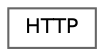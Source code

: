 digraph "类继承关系图"
{
 // LATEX_PDF_SIZE
  bgcolor="transparent";
  edge [fontname=Helvetica,fontsize=10,labelfontname=Helvetica,labelfontsize=10];
  node [fontname=Helvetica,fontsize=10,shape=box,height=0.2,width=0.4];
  rankdir="LR";
  Node0 [id="Node000000",label="HTTP",height=0.2,width=0.4,color="grey40", fillcolor="white", style="filled",URL="$class_j_q_net_1_1_h_t_t_p.html",tooltip="HTTP 客户端类，提供了 HTTP 请求的封装。"];
}
